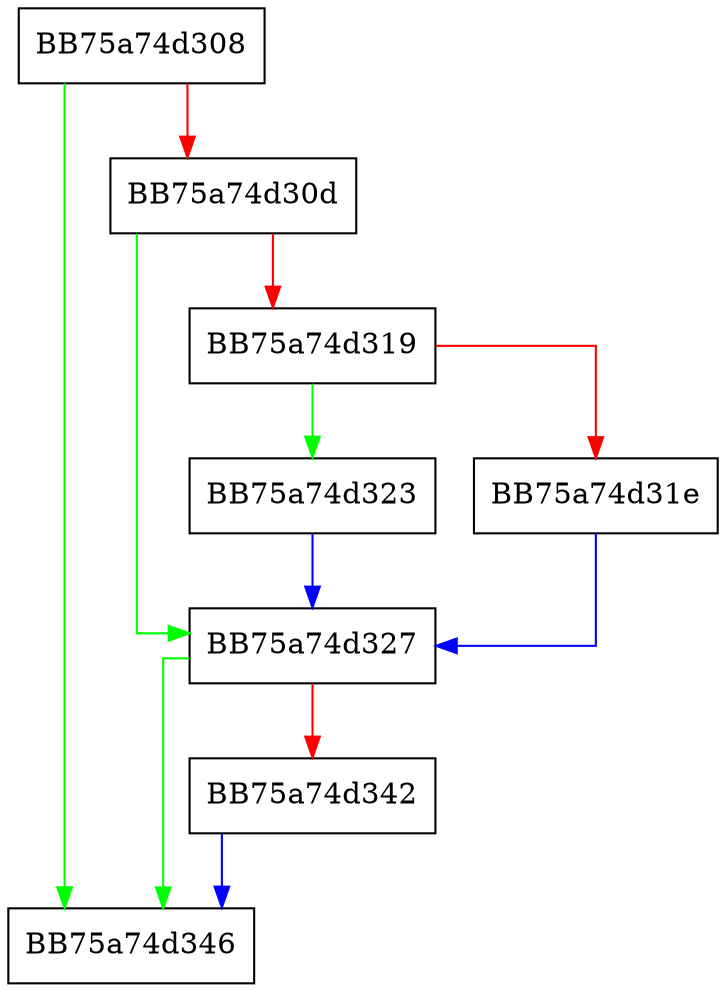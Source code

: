digraph rotate_right {
  node [shape="box"];
  graph [splines=ortho];
  BB75a74d308 -> BB75a74d346 [color="green"];
  BB75a74d308 -> BB75a74d30d [color="red"];
  BB75a74d30d -> BB75a74d327 [color="green"];
  BB75a74d30d -> BB75a74d319 [color="red"];
  BB75a74d319 -> BB75a74d323 [color="green"];
  BB75a74d319 -> BB75a74d31e [color="red"];
  BB75a74d31e -> BB75a74d327 [color="blue"];
  BB75a74d323 -> BB75a74d327 [color="blue"];
  BB75a74d327 -> BB75a74d346 [color="green"];
  BB75a74d327 -> BB75a74d342 [color="red"];
  BB75a74d342 -> BB75a74d346 [color="blue"];
}